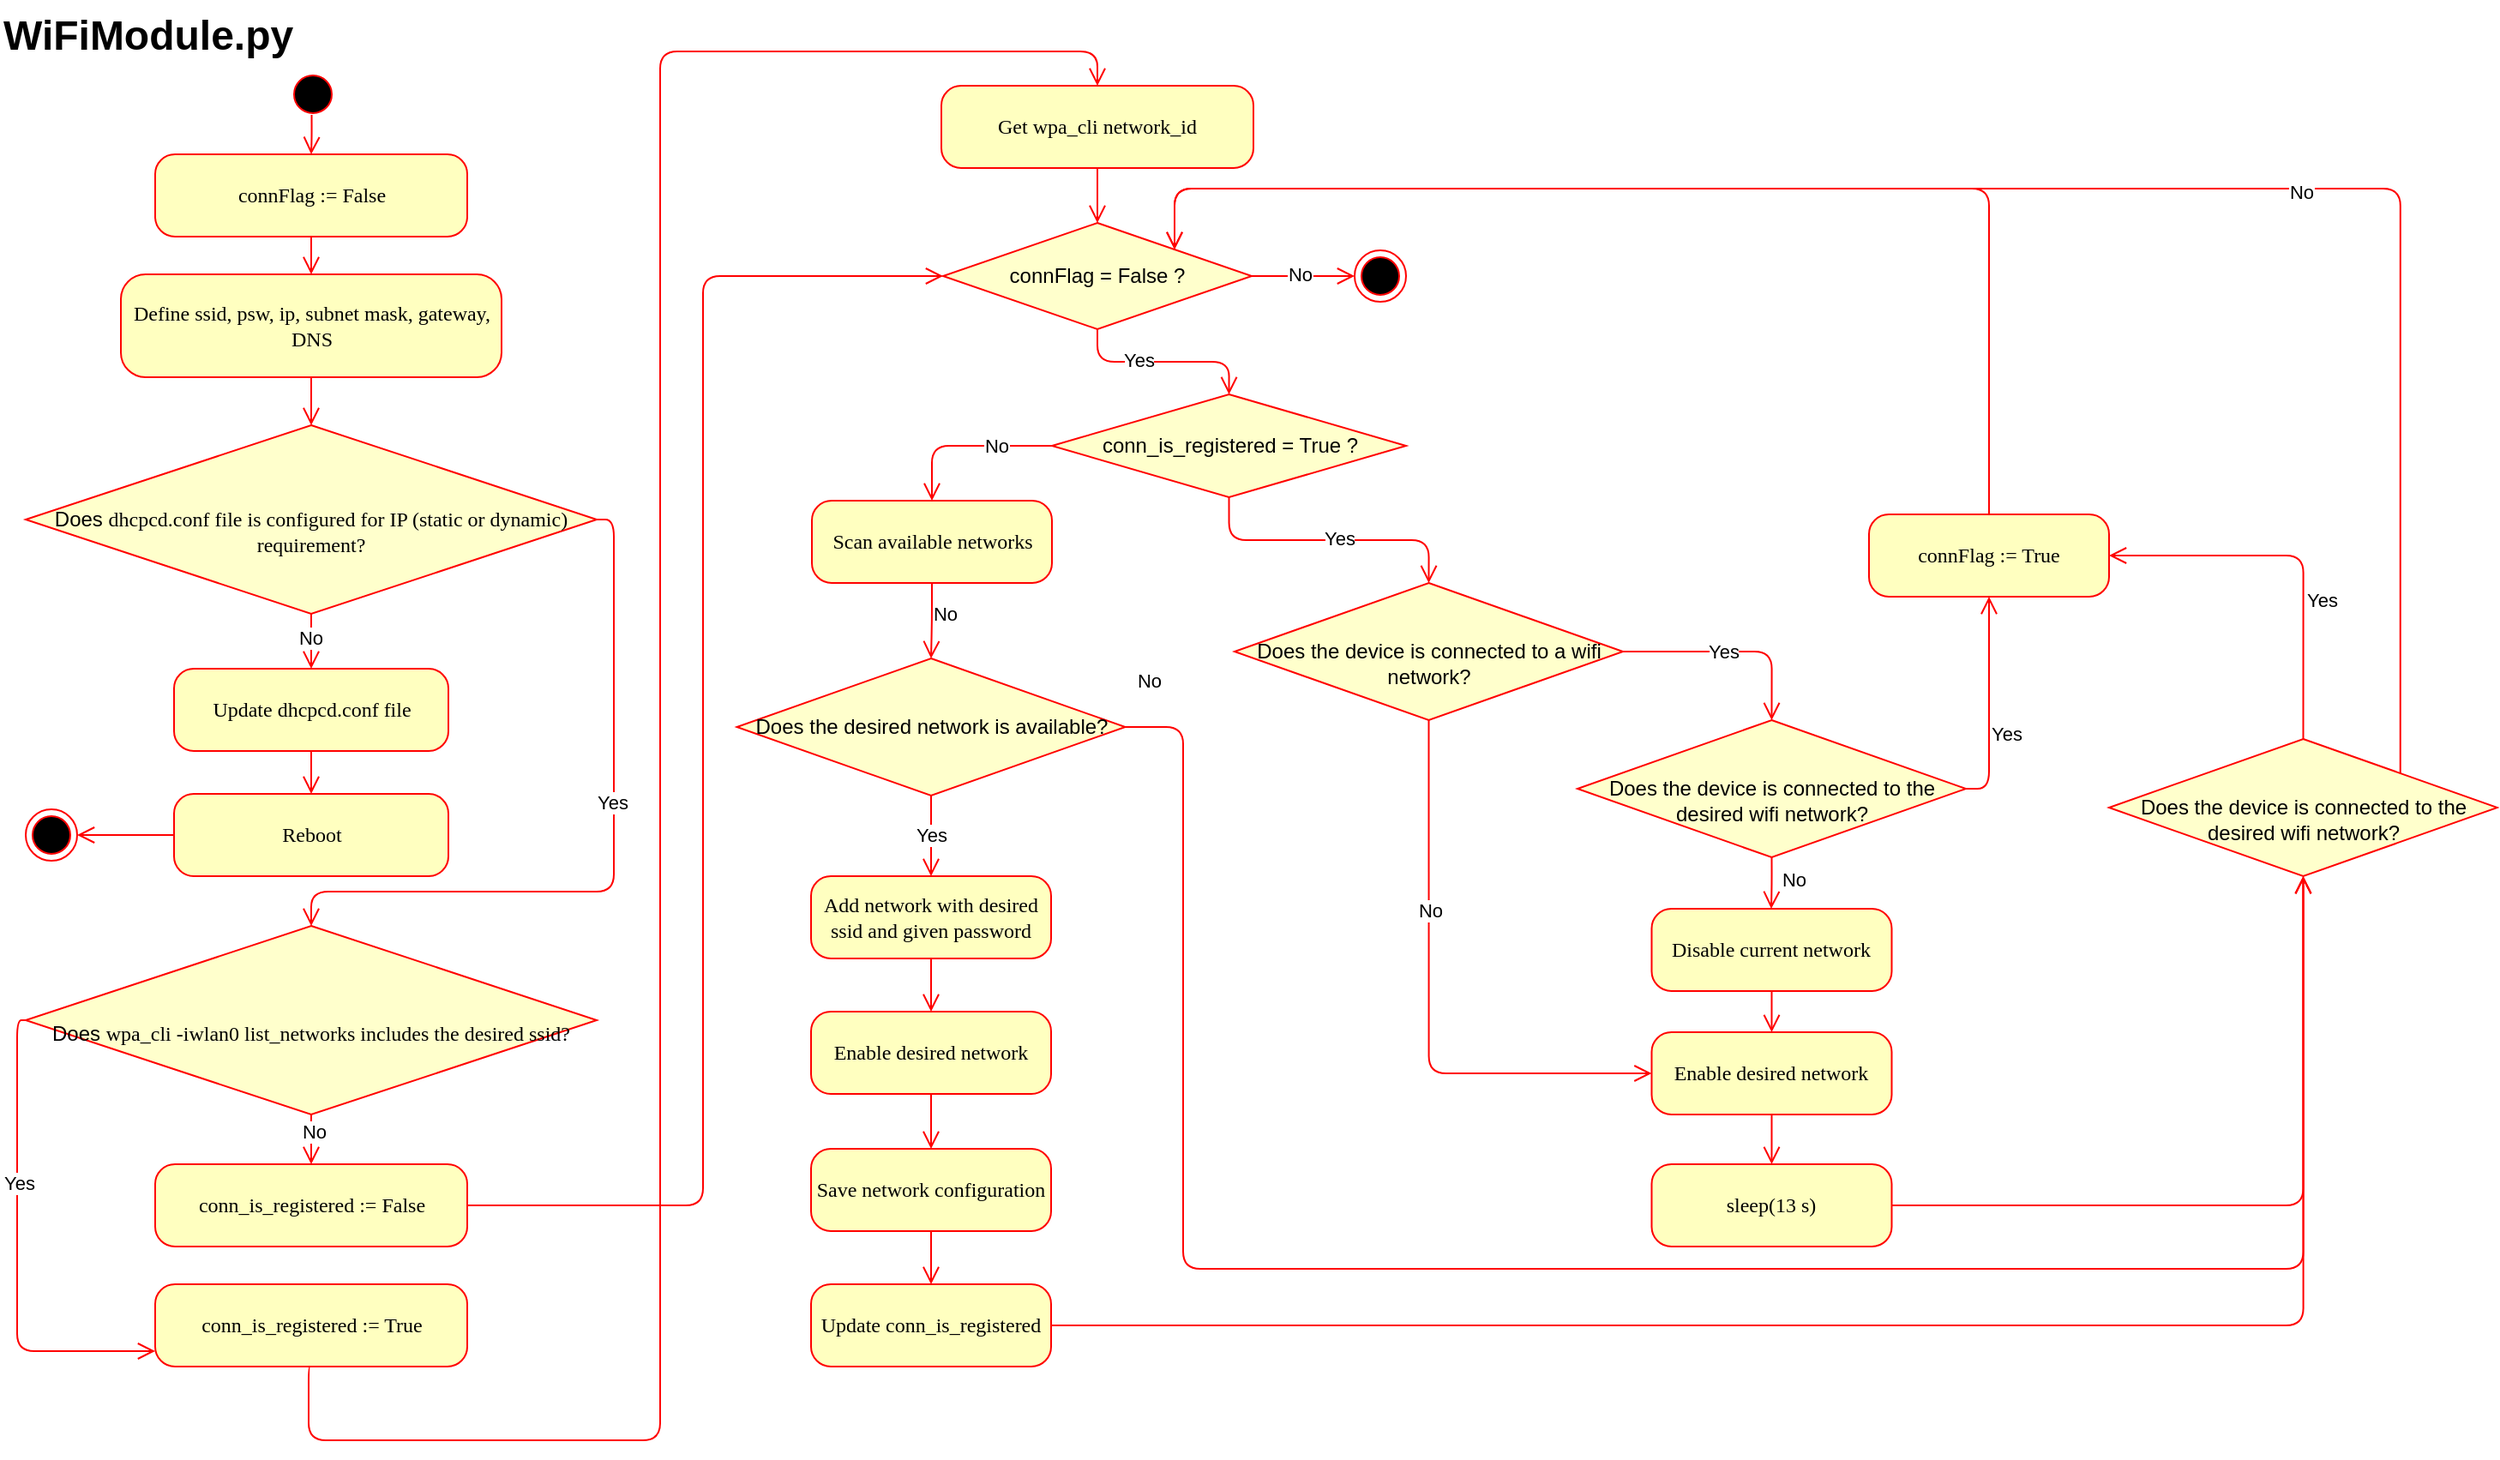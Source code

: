 <mxfile version="24.7.5">
  <diagram name="Page-1" id="58cdce13-f638-feb5-8d6f-7d28b1aa9fa0">
    <mxGraphModel dx="1687" dy="984" grid="1" gridSize="10" guides="1" tooltips="1" connect="1" arrows="1" fold="1" page="1" pageScale="1" pageWidth="1100" pageHeight="850" background="none" math="0" shadow="0">
      <root>
        <mxCell id="0" />
        <mxCell id="1" parent="0" />
        <mxCell id="382b91b5511bd0f7-1" value="" style="ellipse;html=1;shape=startState;fillColor=#000000;strokeColor=#ff0000;rounded=1;shadow=0;comic=0;labelBackgroundColor=none;fontFamily=Verdana;fontSize=12;fontColor=#000000;align=center;direction=south;" parent="1" vertex="1">
          <mxGeometry x="167.5" y="40" width="30" height="30" as="geometry" />
        </mxCell>
        <mxCell id="-b5_aeEiTCpsvocbng9k-2" value="Define ssid, psw, ip, subnet mask, gateway, DNS" style="rounded=1;whiteSpace=wrap;html=1;arcSize=24;fillColor=#ffffc0;strokeColor=#ff0000;shadow=0;comic=0;labelBackgroundColor=none;fontFamily=Verdana;fontSize=12;fontColor=#000000;align=center;" parent="1" vertex="1">
          <mxGeometry x="70.5" y="160" width="222" height="60" as="geometry" />
        </mxCell>
        <mxCell id="-b5_aeEiTCpsvocbng9k-25" value="&lt;h1 style=&quot;margin-top: 0px;&quot;&gt;WiFiModule.py&lt;/h1&gt;" style="text;html=1;whiteSpace=wrap;overflow=hidden;rounded=0;" parent="1" vertex="1">
          <mxGeometry width="320" height="50" as="geometry" />
        </mxCell>
        <mxCell id="FOoScroTNqUPBx7kzsJf-8" style="edgeStyle=orthogonalEdgeStyle;html=1;labelBackgroundColor=none;endArrow=open;endSize=8;strokeColor=#ff0000;fontFamily=Verdana;fontSize=12;align=left;exitX=0.902;exitY=0.525;exitDx=0;exitDy=0;entryX=0.5;entryY=0;entryDx=0;entryDy=0;exitPerimeter=0;" parent="1" source="382b91b5511bd0f7-1" target="kVJbjuulFXNkZvUoMbi9-20" edge="1">
          <mxGeometry relative="1" as="geometry">
            <mxPoint x="179.39" y="78" as="sourcePoint" />
            <mxPoint x="179.39" y="116" as="targetPoint" />
          </mxGeometry>
        </mxCell>
        <mxCell id="FOoScroTNqUPBx7kzsJf-9" style="edgeStyle=orthogonalEdgeStyle;html=1;labelBackgroundColor=none;endArrow=open;endSize=8;strokeColor=#ff0000;fontFamily=Verdana;fontSize=12;align=left;exitX=0.5;exitY=1;exitDx=0;exitDy=0;entryX=0.5;entryY=0;entryDx=0;entryDy=0;" parent="1" source="-b5_aeEiTCpsvocbng9k-2" target="kVJbjuulFXNkZvUoMbi9-1" edge="1">
          <mxGeometry relative="1" as="geometry">
            <mxPoint x="246.5" y="205" as="sourcePoint" />
            <mxPoint x="181" y="215" as="targetPoint" />
          </mxGeometry>
        </mxCell>
        <mxCell id="FOoScroTNqUPBx7kzsJf-12" style="edgeStyle=orthogonalEdgeStyle;html=1;labelBackgroundColor=none;endArrow=open;endSize=8;strokeColor=#ff0000;fontFamily=Verdana;fontSize=12;align=left;exitX=0.5;exitY=1;exitDx=0;exitDy=0;entryX=0.5;entryY=0;entryDx=0;entryDy=0;" parent="1" source="kVJbjuulFXNkZvUoMbi9-1" target="kVJbjuulFXNkZvUoMbi9-2" edge="1">
          <mxGeometry relative="1" as="geometry">
            <mxPoint x="178.96" y="354.76" as="sourcePoint" />
            <mxPoint x="179" y="388" as="targetPoint" />
          </mxGeometry>
        </mxCell>
        <mxCell id="kVJbjuulFXNkZvUoMbi9-7" value="No" style="edgeLabel;html=1;align=center;verticalAlign=middle;resizable=0;points=[];" parent="FOoScroTNqUPBx7kzsJf-12" vertex="1" connectable="0">
          <mxGeometry x="-0.152" y="-1" relative="1" as="geometry">
            <mxPoint as="offset" />
          </mxGeometry>
        </mxCell>
        <mxCell id="FOoScroTNqUPBx7kzsJf-13" style="edgeStyle=orthogonalEdgeStyle;html=1;labelBackgroundColor=none;endArrow=open;endSize=8;strokeColor=#ff0000;fontFamily=Verdana;fontSize=12;align=left;exitX=0.5;exitY=1;exitDx=0;exitDy=0;entryX=0.5;entryY=0;entryDx=0;entryDy=0;" parent="1" source="kVJbjuulFXNkZvUoMbi9-2" target="kVJbjuulFXNkZvUoMbi9-3" edge="1">
          <mxGeometry relative="1" as="geometry">
            <mxPoint x="181" y="428" as="sourcePoint" />
            <mxPoint x="181" y="468" as="targetPoint" />
          </mxGeometry>
        </mxCell>
        <mxCell id="FOoScroTNqUPBx7kzsJf-14" style="edgeStyle=orthogonalEdgeStyle;html=1;labelBackgroundColor=none;endArrow=open;endSize=8;strokeColor=#ff0000;fontFamily=Verdana;fontSize=12;align=left;exitX=0.5;exitY=1;exitDx=0;exitDy=0;entryX=0.5;entryY=0;entryDx=0;entryDy=0;" parent="1" source="kVJbjuulFXNkZvUoMbi9-13" target="kVJbjuulFXNkZvUoMbi9-19" edge="1">
          <mxGeometry relative="1" as="geometry">
            <mxPoint x="180" y="820" as="sourcePoint" />
            <mxPoint x="660" y="70" as="targetPoint" />
            <Array as="points">
              <mxPoint x="180" y="797" />
              <mxPoint x="180" y="840" />
              <mxPoint x="385" y="840" />
              <mxPoint x="385" y="30" />
              <mxPoint x="640" y="30" />
            </Array>
          </mxGeometry>
        </mxCell>
        <mxCell id="kVJbjuulFXNkZvUoMbi9-1" value="&lt;div&gt;&lt;br&gt;&lt;/div&gt;&lt;div&gt;&lt;span style=&quot;background-color: transparent; color: light-dark(rgb(0, 0, 0), rgb(255, 255, 255));&quot;&gt;Does &lt;/span&gt;&lt;font style=&quot;background-color: transparent; color: light-dark(rgb(0, 0, 0), rgb(255, 255, 255));&quot; face=&quot;Verdana&quot;&gt;dhcpcd.conf file is configured for IP (static or dynamic) requirement?&lt;/font&gt;&lt;/div&gt;" style="rhombus;whiteSpace=wrap;html=1;fillColor=#FFFFCC;strokeColor=#FF0000;" parent="1" vertex="1">
          <mxGeometry x="15" y="248" width="333" height="110" as="geometry" />
        </mxCell>
        <mxCell id="kVJbjuulFXNkZvUoMbi9-2" value="Update dhcpcd.conf file" style="rounded=1;whiteSpace=wrap;html=1;arcSize=24;fillColor=#ffffc0;strokeColor=#ff0000;shadow=0;comic=0;labelBackgroundColor=none;fontFamily=Verdana;fontSize=12;fontColor=#000000;align=center;" parent="1" vertex="1">
          <mxGeometry x="101.5" y="390" width="160" height="48" as="geometry" />
        </mxCell>
        <mxCell id="kVJbjuulFXNkZvUoMbi9-3" value="Reboot" style="rounded=1;whiteSpace=wrap;html=1;arcSize=24;fillColor=#ffffc0;strokeColor=#ff0000;shadow=0;comic=0;labelBackgroundColor=none;fontFamily=Verdana;fontSize=12;fontColor=#000000;align=center;" parent="1" vertex="1">
          <mxGeometry x="101.5" y="463" width="160" height="48" as="geometry" />
        </mxCell>
        <mxCell id="kVJbjuulFXNkZvUoMbi9-4" value="" style="ellipse;html=1;shape=endState;fillColor=#000000;strokeColor=#ff0000;rounded=1;shadow=0;comic=0;labelBackgroundColor=none;fontFamily=Verdana;fontSize=12;fontColor=#000000;align=center;" parent="1" vertex="1">
          <mxGeometry x="15" y="472" width="30" height="30" as="geometry" />
        </mxCell>
        <mxCell id="kVJbjuulFXNkZvUoMbi9-6" style="edgeStyle=orthogonalEdgeStyle;html=1;labelBackgroundColor=none;endArrow=open;endSize=8;strokeColor=#ff0000;fontFamily=Verdana;fontSize=12;align=left;exitX=0;exitY=0.5;exitDx=0;exitDy=0;entryX=1;entryY=0.5;entryDx=0;entryDy=0;" parent="1" source="kVJbjuulFXNkZvUoMbi9-3" target="kVJbjuulFXNkZvUoMbi9-4" edge="1">
          <mxGeometry relative="1" as="geometry">
            <mxPoint x="340" y="505" as="sourcePoint" />
            <mxPoint x="340" y="562" as="targetPoint" />
          </mxGeometry>
        </mxCell>
        <mxCell id="kVJbjuulFXNkZvUoMbi9-9" style="edgeStyle=orthogonalEdgeStyle;html=1;labelBackgroundColor=none;endArrow=open;endSize=8;strokeColor=#ff0000;fontFamily=Verdana;fontSize=12;align=left;exitX=1;exitY=0.5;exitDx=0;exitDy=0;entryX=0.5;entryY=0;entryDx=0;entryDy=0;" parent="1" source="kVJbjuulFXNkZvUoMbi9-1" target="kVJbjuulFXNkZvUoMbi9-11" edge="1">
          <mxGeometry relative="1" as="geometry">
            <mxPoint x="320" y="345" as="sourcePoint" />
            <mxPoint x="181.5" y="560" as="targetPoint" />
            <Array as="points">
              <mxPoint x="358" y="303" />
              <mxPoint x="358" y="520" />
              <mxPoint x="181" y="520" />
            </Array>
          </mxGeometry>
        </mxCell>
        <mxCell id="kVJbjuulFXNkZvUoMbi9-10" value="Yes" style="edgeLabel;html=1;align=center;verticalAlign=middle;resizable=0;points=[];" parent="kVJbjuulFXNkZvUoMbi9-9" vertex="1" connectable="0">
          <mxGeometry x="-0.771" y="-1" relative="1" as="geometry">
            <mxPoint y="126" as="offset" />
          </mxGeometry>
        </mxCell>
        <mxCell id="kVJbjuulFXNkZvUoMbi9-11" value="&lt;div&gt;&lt;br&gt;&lt;/div&gt;&lt;div&gt;&lt;span style=&quot;background-color: transparent; color: light-dark(rgb(0, 0, 0), rgb(255, 255, 255));&quot;&gt;Does &lt;/span&gt;&lt;font style=&quot;background-color: transparent; color: light-dark(rgb(0, 0, 0), rgb(255, 255, 255));&quot; face=&quot;Verdana&quot;&gt;wpa_cli -iwlan0 list_networks includes the desired ssid?&lt;/font&gt;&lt;/div&gt;" style="rhombus;whiteSpace=wrap;html=1;fillColor=#FFFFCC;strokeColor=#FF0000;" parent="1" vertex="1">
          <mxGeometry x="15" y="540" width="333" height="110" as="geometry" />
        </mxCell>
        <mxCell id="kVJbjuulFXNkZvUoMbi9-12" value="conn_is_registered := False" style="rounded=1;whiteSpace=wrap;html=1;arcSize=24;fillColor=#ffffc0;strokeColor=#ff0000;shadow=0;comic=0;labelBackgroundColor=none;fontFamily=Verdana;fontSize=12;fontColor=#000000;align=center;" parent="1" vertex="1">
          <mxGeometry x="90.5" y="679" width="182" height="48" as="geometry" />
        </mxCell>
        <mxCell id="kVJbjuulFXNkZvUoMbi9-13" value="conn_is_registered := True" style="rounded=1;whiteSpace=wrap;html=1;arcSize=24;fillColor=#ffffc0;strokeColor=#ff0000;shadow=0;comic=0;labelBackgroundColor=none;fontFamily=Verdana;fontSize=12;fontColor=#000000;align=center;" parent="1" vertex="1">
          <mxGeometry x="90.5" y="749" width="182" height="48" as="geometry" />
        </mxCell>
        <mxCell id="kVJbjuulFXNkZvUoMbi9-14" style="edgeStyle=orthogonalEdgeStyle;html=1;labelBackgroundColor=none;endArrow=open;endSize=8;strokeColor=#ff0000;fontFamily=Verdana;fontSize=12;align=left;exitX=0.5;exitY=1;exitDx=0;exitDy=0;entryX=0.5;entryY=0;entryDx=0;entryDy=0;" parent="1" source="kVJbjuulFXNkZvUoMbi9-11" target="kVJbjuulFXNkZvUoMbi9-12" edge="1">
          <mxGeometry relative="1" as="geometry">
            <mxPoint x="180.83" y="660" as="sourcePoint" />
            <mxPoint x="180.83" y="702" as="targetPoint" />
          </mxGeometry>
        </mxCell>
        <mxCell id="kVJbjuulFXNkZvUoMbi9-15" value="No" style="edgeLabel;html=1;align=center;verticalAlign=middle;resizable=0;points=[];" parent="kVJbjuulFXNkZvUoMbi9-14" vertex="1" connectable="0">
          <mxGeometry x="-0.153" y="1" relative="1" as="geometry">
            <mxPoint y="-3" as="offset" />
          </mxGeometry>
        </mxCell>
        <mxCell id="kVJbjuulFXNkZvUoMbi9-16" style="edgeStyle=orthogonalEdgeStyle;html=1;labelBackgroundColor=none;endArrow=open;endSize=8;strokeColor=#ff0000;fontFamily=Verdana;fontSize=12;align=left;exitX=0;exitY=0.5;exitDx=0;exitDy=0;entryX=0;entryY=0.5;entryDx=0;entryDy=0;" parent="1" source="kVJbjuulFXNkZvUoMbi9-11" edge="1">
          <mxGeometry relative="1" as="geometry">
            <mxPoint x="15" y="610" as="sourcePoint" />
            <mxPoint x="90.5" y="788" as="targetPoint" />
            <Array as="points">
              <mxPoint x="10" y="595" />
              <mxPoint x="10" y="788" />
            </Array>
          </mxGeometry>
        </mxCell>
        <mxCell id="kVJbjuulFXNkZvUoMbi9-17" value="Yes" style="edgeLabel;html=1;align=center;verticalAlign=middle;resizable=0;points=[];" parent="kVJbjuulFXNkZvUoMbi9-16" vertex="1" connectable="0">
          <mxGeometry x="-0.771" y="-1" relative="1" as="geometry">
            <mxPoint x="2" y="68" as="offset" />
          </mxGeometry>
        </mxCell>
        <mxCell id="kVJbjuulFXNkZvUoMbi9-19" value="Get wpa_cli network_id" style="rounded=1;whiteSpace=wrap;html=1;arcSize=24;fillColor=#ffffc0;strokeColor=#ff0000;shadow=0;comic=0;labelBackgroundColor=none;fontFamily=Verdana;fontSize=12;fontColor=#000000;align=center;" parent="1" vertex="1">
          <mxGeometry x="549" y="50" width="182" height="48" as="geometry" />
        </mxCell>
        <mxCell id="kVJbjuulFXNkZvUoMbi9-20" value="connFlag := False" style="rounded=1;whiteSpace=wrap;html=1;arcSize=24;fillColor=#ffffc0;strokeColor=#ff0000;shadow=0;comic=0;labelBackgroundColor=none;fontFamily=Verdana;fontSize=12;fontColor=#000000;align=center;" parent="1" vertex="1">
          <mxGeometry x="90.5" y="90" width="182" height="48" as="geometry" />
        </mxCell>
        <mxCell id="kVJbjuulFXNkZvUoMbi9-22" style="edgeStyle=orthogonalEdgeStyle;html=1;labelBackgroundColor=none;endArrow=open;endSize=8;strokeColor=#ff0000;fontFamily=Verdana;fontSize=12;align=left;exitX=0.5;exitY=1;exitDx=0;exitDy=0;entryX=0.5;entryY=0;entryDx=0;entryDy=0;" parent="1" source="kVJbjuulFXNkZvUoMbi9-20" target="-b5_aeEiTCpsvocbng9k-2" edge="1">
          <mxGeometry relative="1" as="geometry">
            <mxPoint x="181.75" y="150" as="sourcePoint" />
            <mxPoint x="182.75" y="173" as="targetPoint" />
          </mxGeometry>
        </mxCell>
        <mxCell id="kVJbjuulFXNkZvUoMbi9-23" value="&lt;div&gt;connFlag = False ?&lt;/div&gt;" style="rhombus;whiteSpace=wrap;html=1;fillColor=#FFFFCC;strokeColor=#FF0000;" parent="1" vertex="1">
          <mxGeometry x="550" y="130" width="180" height="62" as="geometry" />
        </mxCell>
        <mxCell id="kVJbjuulFXNkZvUoMbi9-24" style="edgeStyle=orthogonalEdgeStyle;html=1;labelBackgroundColor=none;endArrow=open;endSize=8;strokeColor=#ff0000;fontFamily=Verdana;fontSize=12;align=left;exitX=0.5;exitY=1;exitDx=0;exitDy=0;entryX=0.5;entryY=0;entryDx=0;entryDy=0;" parent="1" source="kVJbjuulFXNkZvUoMbi9-19" target="kVJbjuulFXNkZvUoMbi9-23" edge="1">
          <mxGeometry relative="1" as="geometry">
            <mxPoint x="639.89" y="103" as="sourcePoint" />
            <mxPoint x="639.89" y="125" as="targetPoint" />
          </mxGeometry>
        </mxCell>
        <mxCell id="kVJbjuulFXNkZvUoMbi9-27" style="edgeStyle=orthogonalEdgeStyle;html=1;labelBackgroundColor=none;endArrow=open;endSize=8;strokeColor=#ff0000;fontFamily=Verdana;fontSize=12;align=left;entryX=0;entryY=0.5;entryDx=0;entryDy=0;exitX=1;exitY=0.5;exitDx=0;exitDy=0;" parent="1" source="kVJbjuulFXNkZvUoMbi9-12" target="kVJbjuulFXNkZvUoMbi9-23" edge="1">
          <mxGeometry relative="1" as="geometry">
            <mxPoint x="273" y="773" as="sourcePoint" />
            <mxPoint x="900" y="160" as="targetPoint" />
            <Array as="points">
              <mxPoint x="410" y="703" />
              <mxPoint x="410" y="161" />
            </Array>
          </mxGeometry>
        </mxCell>
        <mxCell id="kVJbjuulFXNkZvUoMbi9-28" value="" style="ellipse;html=1;shape=endState;fillColor=#000000;strokeColor=#ff0000;rounded=1;shadow=0;comic=0;labelBackgroundColor=none;fontFamily=Verdana;fontSize=12;fontColor=#000000;align=center;" parent="1" vertex="1">
          <mxGeometry x="790" y="146" width="30" height="30" as="geometry" />
        </mxCell>
        <mxCell id="kVJbjuulFXNkZvUoMbi9-29" style="edgeStyle=orthogonalEdgeStyle;html=1;labelBackgroundColor=none;endArrow=open;endSize=8;strokeColor=#ff0000;fontFamily=Verdana;fontSize=12;align=left;exitX=1;exitY=0.5;exitDx=0;exitDy=0;entryX=0;entryY=0.5;entryDx=0;entryDy=0;" parent="1" source="kVJbjuulFXNkZvUoMbi9-23" target="kVJbjuulFXNkZvUoMbi9-28" edge="1">
          <mxGeometry relative="1" as="geometry">
            <mxPoint x="700" y="140" as="sourcePoint" />
            <mxPoint x="700" y="172" as="targetPoint" />
          </mxGeometry>
        </mxCell>
        <mxCell id="kVJbjuulFXNkZvUoMbi9-30" value="No" style="edgeLabel;html=1;align=center;verticalAlign=middle;resizable=0;points=[];" parent="kVJbjuulFXNkZvUoMbi9-29" vertex="1" connectable="0">
          <mxGeometry x="-0.07" y="1" relative="1" as="geometry">
            <mxPoint as="offset" />
          </mxGeometry>
        </mxCell>
        <mxCell id="kVJbjuulFXNkZvUoMbi9-32" value="&lt;div&gt;conn_is_registered = True ?&lt;/div&gt;" style="rhombus;whiteSpace=wrap;html=1;fillColor=#FFFFCC;strokeColor=#FF0000;" parent="1" vertex="1">
          <mxGeometry x="613.5" y="230" width="206.5" height="60" as="geometry" />
        </mxCell>
        <mxCell id="kVJbjuulFXNkZvUoMbi9-33" style="edgeStyle=orthogonalEdgeStyle;html=1;labelBackgroundColor=none;endArrow=open;endSize=8;strokeColor=#ff0000;fontFamily=Verdana;fontSize=12;align=left;exitX=0.5;exitY=1;exitDx=0;exitDy=0;entryX=0.5;entryY=0;entryDx=0;entryDy=0;" parent="1" source="kVJbjuulFXNkZvUoMbi9-23" target="kVJbjuulFXNkZvUoMbi9-32" edge="1">
          <mxGeometry relative="1" as="geometry">
            <mxPoint x="639.82" y="200" as="sourcePoint" />
            <mxPoint x="639.82" y="232" as="targetPoint" />
          </mxGeometry>
        </mxCell>
        <mxCell id="kVJbjuulFXNkZvUoMbi9-34" value="Yes" style="edgeLabel;html=1;align=center;verticalAlign=middle;resizable=0;points=[];" parent="kVJbjuulFXNkZvUoMbi9-33" vertex="1" connectable="0">
          <mxGeometry x="-0.249" y="1" relative="1" as="geometry">
            <mxPoint as="offset" />
          </mxGeometry>
        </mxCell>
        <mxCell id="kVJbjuulFXNkZvUoMbi9-35" value="&lt;div&gt;&lt;br&gt;&lt;/div&gt;Does the device is connected to a wifi network?" style="rhombus;whiteSpace=wrap;html=1;fillColor=#FFFFCC;strokeColor=#FF0000;" parent="1" vertex="1">
          <mxGeometry x="720" y="340" width="226.5" height="80" as="geometry" />
        </mxCell>
        <mxCell id="kVJbjuulFXNkZvUoMbi9-36" value="&lt;div&gt;&lt;br&gt;&lt;/div&gt;Does the device is connected to the desired wifi network?" style="rhombus;whiteSpace=wrap;html=1;fillColor=#FFFFCC;strokeColor=#FF0000;" parent="1" vertex="1">
          <mxGeometry x="920" y="420" width="226.5" height="80" as="geometry" />
        </mxCell>
        <mxCell id="kVJbjuulFXNkZvUoMbi9-37" style="edgeStyle=orthogonalEdgeStyle;html=1;labelBackgroundColor=none;endArrow=open;endSize=8;strokeColor=#ff0000;fontFamily=Verdana;fontSize=12;align=left;exitX=0.5;exitY=1;exitDx=0;exitDy=0;entryX=0.5;entryY=0;entryDx=0;entryDy=0;" parent="1" source="kVJbjuulFXNkZvUoMbi9-32" target="kVJbjuulFXNkZvUoMbi9-35" edge="1">
          <mxGeometry relative="1" as="geometry">
            <mxPoint x="950" y="190" as="sourcePoint" />
            <mxPoint x="1027" y="228" as="targetPoint" />
          </mxGeometry>
        </mxCell>
        <mxCell id="kVJbjuulFXNkZvUoMbi9-38" value="Yes" style="edgeLabel;html=1;align=center;verticalAlign=middle;resizable=0;points=[];" parent="kVJbjuulFXNkZvUoMbi9-37" vertex="1" connectable="0">
          <mxGeometry x="-0.249" y="1" relative="1" as="geometry">
            <mxPoint x="26" as="offset" />
          </mxGeometry>
        </mxCell>
        <mxCell id="kVJbjuulFXNkZvUoMbi9-39" style="edgeStyle=orthogonalEdgeStyle;html=1;labelBackgroundColor=none;endArrow=open;endSize=8;strokeColor=#ff0000;fontFamily=Verdana;fontSize=12;align=left;exitX=1;exitY=0.5;exitDx=0;exitDy=0;entryX=0.5;entryY=0;entryDx=0;entryDy=0;" parent="1" source="kVJbjuulFXNkZvUoMbi9-35" target="kVJbjuulFXNkZvUoMbi9-36" edge="1">
          <mxGeometry relative="1" as="geometry">
            <mxPoint x="920" y="310" as="sourcePoint" />
            <mxPoint x="1036" y="360" as="targetPoint" />
          </mxGeometry>
        </mxCell>
        <mxCell id="kVJbjuulFXNkZvUoMbi9-40" value="Yes" style="edgeLabel;html=1;align=center;verticalAlign=middle;resizable=0;points=[];" parent="kVJbjuulFXNkZvUoMbi9-39" vertex="1" connectable="0">
          <mxGeometry x="-0.249" y="1" relative="1" as="geometry">
            <mxPoint x="11" y="1" as="offset" />
          </mxGeometry>
        </mxCell>
        <mxCell id="kVJbjuulFXNkZvUoMbi9-41" style="edgeStyle=orthogonalEdgeStyle;html=1;labelBackgroundColor=none;endArrow=open;endSize=8;strokeColor=#ff0000;fontFamily=Verdana;fontSize=12;align=left;entryX=0.5;entryY=1;entryDx=0;entryDy=0;exitX=1;exitY=0.5;exitDx=0;exitDy=0;" parent="1" source="kVJbjuulFXNkZvUoMbi9-36" target="kVJbjuulFXNkZvUoMbi9-43" edge="1">
          <mxGeometry relative="1" as="geometry">
            <mxPoint x="1150" y="470" as="sourcePoint" />
            <mxPoint x="1166" y="420" as="targetPoint" />
          </mxGeometry>
        </mxCell>
        <mxCell id="kVJbjuulFXNkZvUoMbi9-42" value="Yes" style="edgeLabel;html=1;align=center;verticalAlign=middle;resizable=0;points=[];" parent="kVJbjuulFXNkZvUoMbi9-41" vertex="1" connectable="0">
          <mxGeometry x="-0.249" y="1" relative="1" as="geometry">
            <mxPoint x="11" y="1" as="offset" />
          </mxGeometry>
        </mxCell>
        <mxCell id="kVJbjuulFXNkZvUoMbi9-43" value="connFlag := True" style="rounded=1;whiteSpace=wrap;html=1;arcSize=24;fillColor=#ffffc0;strokeColor=#ff0000;shadow=0;comic=0;labelBackgroundColor=none;fontFamily=Verdana;fontSize=12;fontColor=#000000;align=center;" parent="1" vertex="1">
          <mxGeometry x="1090" y="300" width="140" height="48" as="geometry" />
        </mxCell>
        <mxCell id="kVJbjuulFXNkZvUoMbi9-44" style="edgeStyle=orthogonalEdgeStyle;html=1;labelBackgroundColor=none;endArrow=open;endSize=8;strokeColor=#ff0000;fontFamily=Verdana;fontSize=12;align=left;entryX=1;entryY=0;entryDx=0;entryDy=0;exitX=0.5;exitY=0;exitDx=0;exitDy=0;" parent="1" source="kVJbjuulFXNkZvUoMbi9-43" target="kVJbjuulFXNkZvUoMbi9-23" edge="1">
          <mxGeometry relative="1" as="geometry">
            <mxPoint x="1076.45" y="229.55" as="sourcePoint" />
            <mxPoint x="1089.45" y="117.55" as="targetPoint" />
            <Array as="points">
              <mxPoint x="1160" y="110" />
              <mxPoint x="685" y="110" />
            </Array>
          </mxGeometry>
        </mxCell>
        <mxCell id="kVJbjuulFXNkZvUoMbi9-46" value="Disable current network" style="rounded=1;whiteSpace=wrap;html=1;arcSize=24;fillColor=#ffffc0;strokeColor=#ff0000;shadow=0;comic=0;labelBackgroundColor=none;fontFamily=Verdana;fontSize=12;fontColor=#000000;align=center;" parent="1" vertex="1">
          <mxGeometry x="963.25" y="530" width="140" height="48" as="geometry" />
        </mxCell>
        <mxCell id="kVJbjuulFXNkZvUoMbi9-47" style="edgeStyle=orthogonalEdgeStyle;html=1;labelBackgroundColor=none;endArrow=open;endSize=8;strokeColor=#ff0000;fontFamily=Verdana;fontSize=12;align=left;exitX=0.5;exitY=1;exitDx=0;exitDy=0;" parent="1" source="kVJbjuulFXNkZvUoMbi9-36" edge="1">
          <mxGeometry relative="1" as="geometry">
            <mxPoint x="1080" y="520" as="sourcePoint" />
            <mxPoint x="1033" y="530" as="targetPoint" />
          </mxGeometry>
        </mxCell>
        <mxCell id="kVJbjuulFXNkZvUoMbi9-48" value="No" style="edgeLabel;html=1;align=center;verticalAlign=middle;resizable=0;points=[];" parent="kVJbjuulFXNkZvUoMbi9-47" vertex="1" connectable="0">
          <mxGeometry x="-0.249" y="1" relative="1" as="geometry">
            <mxPoint x="11" y="1" as="offset" />
          </mxGeometry>
        </mxCell>
        <mxCell id="kVJbjuulFXNkZvUoMbi9-49" value="Enable desired network" style="rounded=1;whiteSpace=wrap;html=1;arcSize=24;fillColor=#ffffc0;strokeColor=#ff0000;shadow=0;comic=0;labelBackgroundColor=none;fontFamily=Verdana;fontSize=12;fontColor=#000000;align=center;" parent="1" vertex="1">
          <mxGeometry x="963.25" y="602" width="140" height="48" as="geometry" />
        </mxCell>
        <mxCell id="kVJbjuulFXNkZvUoMbi9-50" value="sleep(13 s)" style="rounded=1;whiteSpace=wrap;html=1;arcSize=24;fillColor=#ffffc0;strokeColor=#ff0000;shadow=0;comic=0;labelBackgroundColor=none;fontFamily=Verdana;fontSize=12;fontColor=#000000;align=center;" parent="1" vertex="1">
          <mxGeometry x="963.25" y="679" width="140" height="48" as="geometry" />
        </mxCell>
        <mxCell id="kVJbjuulFXNkZvUoMbi9-51" style="edgeStyle=orthogonalEdgeStyle;html=1;labelBackgroundColor=none;endArrow=open;endSize=8;strokeColor=#ff0000;fontFamily=Verdana;fontSize=12;align=left;exitX=0.5;exitY=1;exitDx=0;exitDy=0;entryX=0.5;entryY=0;entryDx=0;entryDy=0;" parent="1" source="kVJbjuulFXNkZvUoMbi9-46" target="kVJbjuulFXNkZvUoMbi9-49" edge="1">
          <mxGeometry relative="1" as="geometry">
            <mxPoint x="1032.72" y="590" as="sourcePoint" />
            <mxPoint x="1032.72" y="620" as="targetPoint" />
          </mxGeometry>
        </mxCell>
        <mxCell id="kVJbjuulFXNkZvUoMbi9-53" style="edgeStyle=orthogonalEdgeStyle;html=1;labelBackgroundColor=none;endArrow=open;endSize=8;strokeColor=#ff0000;fontFamily=Verdana;fontSize=12;align=left;exitX=0.5;exitY=1;exitDx=0;exitDy=0;entryX=0.5;entryY=0;entryDx=0;entryDy=0;" parent="1" source="kVJbjuulFXNkZvUoMbi9-49" target="kVJbjuulFXNkZvUoMbi9-50" edge="1">
          <mxGeometry relative="1" as="geometry">
            <mxPoint x="1032.82" y="670" as="sourcePoint" />
            <mxPoint x="1032.82" y="700" as="targetPoint" />
          </mxGeometry>
        </mxCell>
        <mxCell id="kVJbjuulFXNkZvUoMbi9-56" value="&lt;div&gt;&lt;br&gt;&lt;/div&gt;Does the device is connected to the desired wifi network?" style="rhombus;whiteSpace=wrap;html=1;fillColor=#FFFFCC;strokeColor=#FF0000;" parent="1" vertex="1">
          <mxGeometry x="1230" y="431" width="226.5" height="80" as="geometry" />
        </mxCell>
        <mxCell id="kVJbjuulFXNkZvUoMbi9-57" style="edgeStyle=orthogonalEdgeStyle;html=1;labelBackgroundColor=none;endArrow=open;endSize=8;strokeColor=#ff0000;fontFamily=Verdana;fontSize=12;align=left;exitX=1;exitY=0.5;exitDx=0;exitDy=0;entryX=0.5;entryY=1;entryDx=0;entryDy=0;" parent="1" source="kVJbjuulFXNkZvUoMbi9-50" target="kVJbjuulFXNkZvUoMbi9-56" edge="1">
          <mxGeometry relative="1" as="geometry">
            <mxPoint x="1280" y="630" as="sourcePoint" />
            <mxPoint x="1280" y="659" as="targetPoint" />
          </mxGeometry>
        </mxCell>
        <mxCell id="kVJbjuulFXNkZvUoMbi9-58" style="edgeStyle=orthogonalEdgeStyle;html=1;labelBackgroundColor=none;endArrow=open;endSize=8;strokeColor=#ff0000;fontFamily=Verdana;fontSize=12;align=left;entryX=1;entryY=0.5;entryDx=0;entryDy=0;exitX=0.5;exitY=0;exitDx=0;exitDy=0;" parent="1" source="kVJbjuulFXNkZvUoMbi9-56" target="kVJbjuulFXNkZvUoMbi9-43" edge="1">
          <mxGeometry relative="1" as="geometry">
            <mxPoint x="1230" y="492" as="sourcePoint" />
            <mxPoint x="1243" y="380" as="targetPoint" />
          </mxGeometry>
        </mxCell>
        <mxCell id="kVJbjuulFXNkZvUoMbi9-59" value="Yes" style="edgeLabel;html=1;align=center;verticalAlign=middle;resizable=0;points=[];" parent="kVJbjuulFXNkZvUoMbi9-58" vertex="1" connectable="0">
          <mxGeometry x="-0.249" y="1" relative="1" as="geometry">
            <mxPoint x="11" y="1" as="offset" />
          </mxGeometry>
        </mxCell>
        <mxCell id="kVJbjuulFXNkZvUoMbi9-60" style="edgeStyle=orthogonalEdgeStyle;html=1;labelBackgroundColor=none;endArrow=open;endSize=8;strokeColor=#ff0000;fontFamily=Verdana;fontSize=12;align=left;entryX=1;entryY=0;entryDx=0;entryDy=0;exitX=1;exitY=0;exitDx=0;exitDy=0;" parent="1" source="kVJbjuulFXNkZvUoMbi9-56" target="kVJbjuulFXNkZvUoMbi9-23" edge="1">
          <mxGeometry relative="1" as="geometry">
            <mxPoint x="1563" y="457" as="sourcePoint" />
            <mxPoint x="1450" y="350" as="targetPoint" />
            <Array as="points">
              <mxPoint x="1400" y="110" />
              <mxPoint x="685" y="110" />
            </Array>
          </mxGeometry>
        </mxCell>
        <mxCell id="kVJbjuulFXNkZvUoMbi9-61" value="No" style="edgeLabel;html=1;align=center;verticalAlign=middle;resizable=0;points=[];" parent="kVJbjuulFXNkZvUoMbi9-60" vertex="1" connectable="0">
          <mxGeometry x="-0.249" y="1" relative="1" as="geometry">
            <mxPoint x="11" y="1" as="offset" />
          </mxGeometry>
        </mxCell>
        <mxCell id="kVJbjuulFXNkZvUoMbi9-64" style="edgeStyle=orthogonalEdgeStyle;html=1;labelBackgroundColor=none;endArrow=open;endSize=8;strokeColor=#ff0000;fontFamily=Verdana;fontSize=12;align=left;exitX=0.5;exitY=1;exitDx=0;exitDy=0;entryX=0;entryY=0.5;entryDx=0;entryDy=0;" parent="1" source="kVJbjuulFXNkZvUoMbi9-35" target="kVJbjuulFXNkZvUoMbi9-49" edge="1">
          <mxGeometry relative="1" as="geometry">
            <mxPoint x="1550" y="792" as="sourcePoint" />
            <mxPoint x="1790" y="600" as="targetPoint" />
            <Array as="points">
              <mxPoint x="833" y="626" />
            </Array>
          </mxGeometry>
        </mxCell>
        <mxCell id="kVJbjuulFXNkZvUoMbi9-65" value="No" style="edgeLabel;html=1;align=center;verticalAlign=middle;resizable=0;points=[];" parent="kVJbjuulFXNkZvUoMbi9-64" vertex="1" connectable="0">
          <mxGeometry x="-0.569" y="2" relative="1" as="geometry">
            <mxPoint x="-2" y="38" as="offset" />
          </mxGeometry>
        </mxCell>
        <mxCell id="kVJbjuulFXNkZvUoMbi9-67" value="Add network with desired ssid and given password" style="rounded=1;whiteSpace=wrap;html=1;arcSize=24;fillColor=#ffffc0;strokeColor=#ff0000;shadow=0;comic=0;labelBackgroundColor=none;fontFamily=Verdana;fontSize=12;fontColor=#000000;align=center;" parent="1" vertex="1">
          <mxGeometry x="473" y="511" width="140" height="48" as="geometry" />
        </mxCell>
        <mxCell id="kVJbjuulFXNkZvUoMbi9-69" style="edgeStyle=orthogonalEdgeStyle;html=1;labelBackgroundColor=none;endArrow=open;endSize=8;strokeColor=#ff0000;fontFamily=Verdana;fontSize=12;align=left;exitX=0;exitY=0.5;exitDx=0;exitDy=0;entryX=0.5;entryY=0;entryDx=0;entryDy=0;" parent="1" source="kVJbjuulFXNkZvUoMbi9-32" target="kVJbjuulFXNkZvUoMbi9-72" edge="1">
          <mxGeometry relative="1" as="geometry">
            <mxPoint x="880" y="270" as="sourcePoint" />
            <mxPoint x="996" y="320" as="targetPoint" />
          </mxGeometry>
        </mxCell>
        <mxCell id="kVJbjuulFXNkZvUoMbi9-71" value="No" style="edgeLabel;html=1;align=center;verticalAlign=middle;resizable=0;points=[];" parent="kVJbjuulFXNkZvUoMbi9-69" vertex="1" connectable="0">
          <mxGeometry x="-0.453" relative="1" as="geometry">
            <mxPoint x="-5" as="offset" />
          </mxGeometry>
        </mxCell>
        <mxCell id="kVJbjuulFXNkZvUoMbi9-72" value="Scan available networks" style="rounded=1;whiteSpace=wrap;html=1;arcSize=24;fillColor=#ffffc0;strokeColor=#ff0000;shadow=0;comic=0;labelBackgroundColor=none;fontFamily=Verdana;fontSize=12;fontColor=#000000;align=center;" parent="1" vertex="1">
          <mxGeometry x="473.5" y="292" width="140" height="48" as="geometry" />
        </mxCell>
        <mxCell id="kVJbjuulFXNkZvUoMbi9-74" value="&lt;div&gt;&lt;span style=&quot;background-color: transparent; color: light-dark(rgb(0, 0, 0), rgb(255, 255, 255));&quot;&gt;Does the desired network is available?&lt;/span&gt;&lt;/div&gt;" style="rhombus;whiteSpace=wrap;html=1;fillColor=#FFFFCC;strokeColor=#FF0000;" parent="1" vertex="1">
          <mxGeometry x="429.75" y="384" width="226.5" height="80" as="geometry" />
        </mxCell>
        <mxCell id="kVJbjuulFXNkZvUoMbi9-75" style="edgeStyle=orthogonalEdgeStyle;html=1;labelBackgroundColor=none;endArrow=open;endSize=8;strokeColor=#ff0000;fontFamily=Verdana;fontSize=12;align=left;exitX=0.5;exitY=1;exitDx=0;exitDy=0;entryX=0.5;entryY=0;entryDx=0;entryDy=0;" parent="1" source="kVJbjuulFXNkZvUoMbi9-72" target="kVJbjuulFXNkZvUoMbi9-74" edge="1">
          <mxGeometry relative="1" as="geometry">
            <mxPoint x="690" y="300" as="sourcePoint" />
            <mxPoint x="620" y="332" as="targetPoint" />
          </mxGeometry>
        </mxCell>
        <mxCell id="kVJbjuulFXNkZvUoMbi9-76" value="No" style="edgeLabel;html=1;align=center;verticalAlign=middle;resizable=0;points=[];" parent="kVJbjuulFXNkZvUoMbi9-75" vertex="1" connectable="0">
          <mxGeometry x="-0.453" relative="1" as="geometry">
            <mxPoint x="7" y="6" as="offset" />
          </mxGeometry>
        </mxCell>
        <mxCell id="kVJbjuulFXNkZvUoMbi9-77" style="edgeStyle=orthogonalEdgeStyle;html=1;labelBackgroundColor=none;endArrow=open;endSize=8;strokeColor=#ff0000;fontFamily=Verdana;fontSize=12;align=left;exitX=0.5;exitY=1;exitDx=0;exitDy=0;entryX=0.5;entryY=0;entryDx=0;entryDy=0;" parent="1" source="kVJbjuulFXNkZvUoMbi9-74" target="kVJbjuulFXNkZvUoMbi9-67" edge="1">
          <mxGeometry relative="1" as="geometry">
            <mxPoint x="543.74" y="472" as="sourcePoint" />
            <mxPoint x="543" y="490" as="targetPoint" />
          </mxGeometry>
        </mxCell>
        <mxCell id="kVJbjuulFXNkZvUoMbi9-79" value="Yes" style="edgeLabel;html=1;align=center;verticalAlign=middle;resizable=0;points=[];" parent="kVJbjuulFXNkZvUoMbi9-77" vertex="1" connectable="0">
          <mxGeometry x="-0.028" relative="1" as="geometry">
            <mxPoint as="offset" />
          </mxGeometry>
        </mxCell>
        <mxCell id="kVJbjuulFXNkZvUoMbi9-80" value="Enable desired network" style="rounded=1;whiteSpace=wrap;html=1;arcSize=24;fillColor=#ffffc0;strokeColor=#ff0000;shadow=0;comic=0;labelBackgroundColor=none;fontFamily=Verdana;fontSize=12;fontColor=#000000;align=center;" parent="1" vertex="1">
          <mxGeometry x="473" y="590" width="140" height="48" as="geometry" />
        </mxCell>
        <mxCell id="kVJbjuulFXNkZvUoMbi9-81" value="Save network configuration" style="rounded=1;whiteSpace=wrap;html=1;arcSize=24;fillColor=#ffffc0;strokeColor=#ff0000;shadow=0;comic=0;labelBackgroundColor=none;fontFamily=Verdana;fontSize=12;fontColor=#000000;align=center;" parent="1" vertex="1">
          <mxGeometry x="473" y="670" width="140" height="48" as="geometry" />
        </mxCell>
        <mxCell id="kVJbjuulFXNkZvUoMbi9-82" style="edgeStyle=orthogonalEdgeStyle;html=1;labelBackgroundColor=none;endArrow=open;endSize=8;strokeColor=#ff0000;fontFamily=Verdana;fontSize=12;align=left;exitX=0.5;exitY=1;exitDx=0;exitDy=0;entryX=0.5;entryY=0;entryDx=0;entryDy=0;" parent="1" source="kVJbjuulFXNkZvUoMbi9-67" target="kVJbjuulFXNkZvUoMbi9-80" edge="1">
          <mxGeometry relative="1" as="geometry">
            <mxPoint x="650" y="591" as="sourcePoint" />
            <mxPoint x="650" y="638" as="targetPoint" />
          </mxGeometry>
        </mxCell>
        <mxCell id="kVJbjuulFXNkZvUoMbi9-84" style="edgeStyle=orthogonalEdgeStyle;html=1;labelBackgroundColor=none;endArrow=open;endSize=8;strokeColor=#ff0000;fontFamily=Verdana;fontSize=12;align=left;exitX=0.5;exitY=1;exitDx=0;exitDy=0;entryX=0.5;entryY=0;entryDx=0;entryDy=0;" parent="1" source="kVJbjuulFXNkZvUoMbi9-80" target="kVJbjuulFXNkZvUoMbi9-81" edge="1">
          <mxGeometry relative="1" as="geometry">
            <mxPoint x="670" y="600" as="sourcePoint" />
            <mxPoint x="670" y="631" as="targetPoint" />
          </mxGeometry>
        </mxCell>
        <mxCell id="kVJbjuulFXNkZvUoMbi9-85" value="Update conn_is_registered" style="rounded=1;whiteSpace=wrap;html=1;arcSize=24;fillColor=#ffffc0;strokeColor=#ff0000;shadow=0;comic=0;labelBackgroundColor=none;fontFamily=Verdana;fontSize=12;fontColor=#000000;align=center;" parent="1" vertex="1">
          <mxGeometry x="473" y="749" width="140" height="48" as="geometry" />
        </mxCell>
        <mxCell id="kVJbjuulFXNkZvUoMbi9-86" style="edgeStyle=orthogonalEdgeStyle;rounded=0;orthogonalLoop=1;jettySize=auto;html=1;exitX=0.5;exitY=1;exitDx=0;exitDy=0;" parent="1" source="kVJbjuulFXNkZvUoMbi9-85" target="kVJbjuulFXNkZvUoMbi9-85" edge="1">
          <mxGeometry relative="1" as="geometry" />
        </mxCell>
        <mxCell id="kVJbjuulFXNkZvUoMbi9-88" style="edgeStyle=orthogonalEdgeStyle;html=1;labelBackgroundColor=none;endArrow=open;endSize=8;strokeColor=#ff0000;fontFamily=Verdana;fontSize=12;align=left;exitX=0.5;exitY=1;exitDx=0;exitDy=0;entryX=0.5;entryY=0;entryDx=0;entryDy=0;" parent="1" source="kVJbjuulFXNkZvUoMbi9-81" target="kVJbjuulFXNkZvUoMbi9-85" edge="1">
          <mxGeometry relative="1" as="geometry">
            <mxPoint x="600" y="670" as="sourcePoint" />
            <mxPoint x="600" y="702" as="targetPoint" />
          </mxGeometry>
        </mxCell>
        <mxCell id="kVJbjuulFXNkZvUoMbi9-89" style="edgeStyle=orthogonalEdgeStyle;html=1;labelBackgroundColor=none;endArrow=open;endSize=8;strokeColor=#ff0000;fontFamily=Verdana;fontSize=12;align=left;exitX=1;exitY=0.5;exitDx=0;exitDy=0;entryX=0.5;entryY=1;entryDx=0;entryDy=0;" parent="1" source="kVJbjuulFXNkZvUoMbi9-85" target="kVJbjuulFXNkZvUoMbi9-56" edge="1">
          <mxGeometry relative="1" as="geometry">
            <mxPoint x="1370" y="992" as="sourcePoint" />
            <mxPoint x="1610" y="800" as="targetPoint" />
          </mxGeometry>
        </mxCell>
        <mxCell id="dokQ0dlh9nXddfytfpsU-1" style="edgeStyle=orthogonalEdgeStyle;html=1;labelBackgroundColor=none;endArrow=open;endSize=8;strokeColor=#ff0000;fontFamily=Verdana;fontSize=12;align=left;exitX=1;exitY=0.5;exitDx=0;exitDy=0;entryX=0.5;entryY=1;entryDx=0;entryDy=0;" edge="1" parent="1" source="kVJbjuulFXNkZvUoMbi9-74" target="kVJbjuulFXNkZvUoMbi9-56">
          <mxGeometry relative="1" as="geometry">
            <mxPoint x="843" y="430" as="sourcePoint" />
            <mxPoint x="973" y="636" as="targetPoint" />
            <Array as="points">
              <mxPoint x="690" y="424" />
              <mxPoint x="690" y="740" />
              <mxPoint x="1343" y="740" />
            </Array>
          </mxGeometry>
        </mxCell>
        <mxCell id="dokQ0dlh9nXddfytfpsU-2" value="No" style="edgeLabel;html=1;align=center;verticalAlign=middle;resizable=0;points=[];" vertex="1" connectable="0" parent="dokQ0dlh9nXddfytfpsU-1">
          <mxGeometry x="-0.569" y="2" relative="1" as="geometry">
            <mxPoint x="-22" y="-259" as="offset" />
          </mxGeometry>
        </mxCell>
      </root>
    </mxGraphModel>
  </diagram>
</mxfile>
